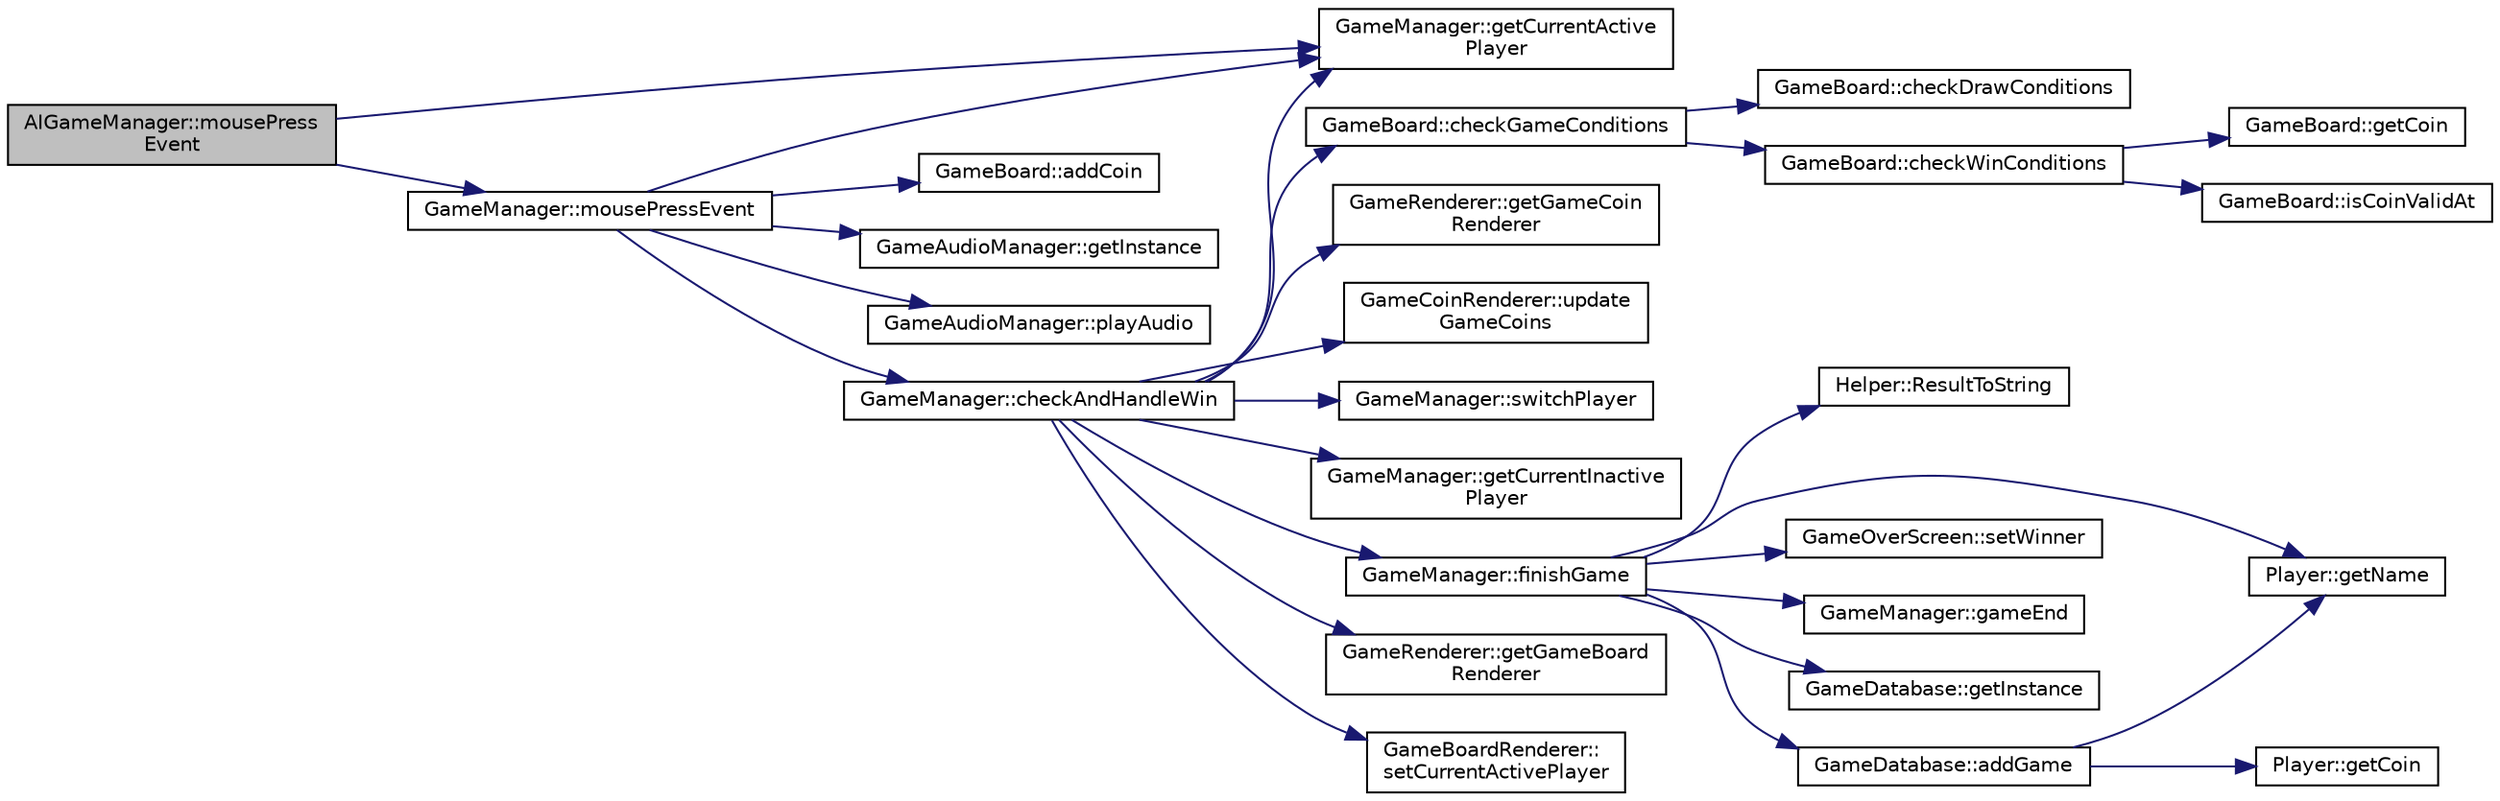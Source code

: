 digraph "AIGameManager::mousePressEvent"
{
  edge [fontname="Helvetica",fontsize="10",labelfontname="Helvetica",labelfontsize="10"];
  node [fontname="Helvetica",fontsize="10",shape=record];
  rankdir="LR";
  Node1 [label="AIGameManager::mousePress\lEvent",height=0.2,width=0.4,color="black", fillcolor="grey75", style="filled" fontcolor="black"];
  Node1 -> Node2 [color="midnightblue",fontsize="10",style="solid",fontname="Helvetica"];
  Node2 [label="GameManager::getCurrentActive\lPlayer",height=0.2,width=0.4,color="black", fillcolor="white", style="filled",URL="$class_game_manager.html#aef672bf56ae84eb10a65bf227e487717"];
  Node1 -> Node3 [color="midnightblue",fontsize="10",style="solid",fontname="Helvetica"];
  Node3 [label="GameManager::mousePressEvent",height=0.2,width=0.4,color="black", fillcolor="white", style="filled",URL="$class_game_manager.html#ac15bf5701604781f66047dc8c94f70a7",tooltip="drop coins and check finish game "];
  Node3 -> Node4 [color="midnightblue",fontsize="10",style="solid",fontname="Helvetica"];
  Node4 [label="GameBoard::addCoin",height=0.2,width=0.4,color="black", fillcolor="white", style="filled",URL="$class_game_board.html#a706ae720beb9de8147298676dc75283c",tooltip="add coin to the game board at the specific column "];
  Node3 -> Node2 [color="midnightblue",fontsize="10",style="solid",fontname="Helvetica"];
  Node3 -> Node5 [color="midnightblue",fontsize="10",style="solid",fontname="Helvetica"];
  Node5 [label="GameAudioManager::getInstance",height=0.2,width=0.4,color="black", fillcolor="white", style="filled",URL="$class_game_audio_manager.html#ac7c815f232bdf6fc59e9c79ea1379013"];
  Node3 -> Node6 [color="midnightblue",fontsize="10",style="solid",fontname="Helvetica"];
  Node6 [label="GameAudioManager::playAudio",height=0.2,width=0.4,color="black", fillcolor="white", style="filled",URL="$class_game_audio_manager.html#a92a40349d9d48bdd0f9f8599db854cba",tooltip="plays the audio file "];
  Node3 -> Node7 [color="midnightblue",fontsize="10",style="solid",fontname="Helvetica"];
  Node7 [label="GameManager::checkAndHandleWin",height=0.2,width=0.4,color="black", fillcolor="white", style="filled",URL="$class_game_manager.html#a4d65975808a9ddce05814b0708b11268"];
  Node7 -> Node8 [color="midnightblue",fontsize="10",style="solid",fontname="Helvetica"];
  Node8 [label="GameBoard::checkGameConditions",height=0.2,width=0.4,color="black", fillcolor="white", style="filled",URL="$class_game_board.html#a72290b30d47b27d1a929150cd9d16305",tooltip="check if the game is over "];
  Node8 -> Node9 [color="midnightblue",fontsize="10",style="solid",fontname="Helvetica"];
  Node9 [label="GameBoard::checkDrawConditions",height=0.2,width=0.4,color="black", fillcolor="white", style="filled",URL="$class_game_board.html#a9d39bb64647af701a265251624287807"];
  Node8 -> Node10 [color="midnightblue",fontsize="10",style="solid",fontname="Helvetica"];
  Node10 [label="GameBoard::checkWinConditions",height=0.2,width=0.4,color="black", fillcolor="white", style="filled",URL="$class_game_board.html#a2ac14f3ff1d653e086136792fe0933d6"];
  Node10 -> Node11 [color="midnightblue",fontsize="10",style="solid",fontname="Helvetica"];
  Node11 [label="GameBoard::getCoin",height=0.2,width=0.4,color="black", fillcolor="white", style="filled",URL="$class_game_board.html#a15b19b2ec1e4c63b47e113aba42d3ae3"];
  Node10 -> Node12 [color="midnightblue",fontsize="10",style="solid",fontname="Helvetica"];
  Node12 [label="GameBoard::isCoinValidAt",height=0.2,width=0.4,color="black", fillcolor="white", style="filled",URL="$class_game_board.html#ae43c300f4bc9df8a8d65231f96d335dd"];
  Node7 -> Node13 [color="midnightblue",fontsize="10",style="solid",fontname="Helvetica"];
  Node13 [label="GameRenderer::getGameCoin\lRenderer",height=0.2,width=0.4,color="black", fillcolor="white", style="filled",URL="$class_game_renderer.html#a5c90477c42380849ef0be29dbe548396"];
  Node7 -> Node14 [color="midnightblue",fontsize="10",style="solid",fontname="Helvetica"];
  Node14 [label="GameCoinRenderer::update\lGameCoins",height=0.2,width=0.4,color="black", fillcolor="white", style="filled",URL="$class_game_coin_renderer.html#a88ecbeec05a81381ee676463fe2aac53",tooltip="adds coins to the board "];
  Node7 -> Node2 [color="midnightblue",fontsize="10",style="solid",fontname="Helvetica"];
  Node7 -> Node15 [color="midnightblue",fontsize="10",style="solid",fontname="Helvetica"];
  Node15 [label="GameManager::switchPlayer",height=0.2,width=0.4,color="black", fillcolor="white", style="filled",URL="$class_game_manager.html#af49538ffbacf3ed465fe23191f0a7378"];
  Node7 -> Node16 [color="midnightblue",fontsize="10",style="solid",fontname="Helvetica"];
  Node16 [label="GameManager::getCurrentInactive\lPlayer",height=0.2,width=0.4,color="black", fillcolor="white", style="filled",URL="$class_game_manager.html#a875582122292a52ffcae786a46490f89"];
  Node7 -> Node17 [color="midnightblue",fontsize="10",style="solid",fontname="Helvetica"];
  Node17 [label="GameManager::finishGame",height=0.2,width=0.4,color="black", fillcolor="white", style="filled",URL="$class_game_manager.html#afc363c6765b4fdf990f75bd5978a9dbb"];
  Node17 -> Node18 [color="midnightblue",fontsize="10",style="solid",fontname="Helvetica"];
  Node18 [label="Helper::ResultToString",height=0.2,width=0.4,color="black", fillcolor="white", style="filled",URL="$class_helper.html#a665cf4e080d1e25199e5545df0cc253c"];
  Node17 -> Node19 [color="midnightblue",fontsize="10",style="solid",fontname="Helvetica"];
  Node19 [label="Player::getName",height=0.2,width=0.4,color="black", fillcolor="white", style="filled",URL="$class_player.html#ade0334ac0e87ac1c5e09ce78f2cafd83"];
  Node17 -> Node20 [color="midnightblue",fontsize="10",style="solid",fontname="Helvetica"];
  Node20 [label="GameOverScreen::setWinner",height=0.2,width=0.4,color="black", fillcolor="white", style="filled",URL="$class_game_over_screen.html#a9767d775fcb476810e1d3690e631aa62"];
  Node17 -> Node21 [color="midnightblue",fontsize="10",style="solid",fontname="Helvetica"];
  Node21 [label="GameManager::gameEnd",height=0.2,width=0.4,color="black", fillcolor="white", style="filled",URL="$class_game_manager.html#a55876082b15630acf8109b5f0a33e6bd"];
  Node17 -> Node22 [color="midnightblue",fontsize="10",style="solid",fontname="Helvetica"];
  Node22 [label="GameDatabase::getInstance",height=0.2,width=0.4,color="black", fillcolor="white", style="filled",URL="$class_game_database.html#a216477b314b74b86d42c943b359ac33a"];
  Node17 -> Node23 [color="midnightblue",fontsize="10",style="solid",fontname="Helvetica"];
  Node23 [label="GameDatabase::addGame",height=0.2,width=0.4,color="black", fillcolor="white", style="filled",URL="$class_game_database.html#aa2e298187a235ff09b53444b65ef806c",tooltip="Adds a game to the database. "];
  Node23 -> Node19 [color="midnightblue",fontsize="10",style="solid",fontname="Helvetica"];
  Node23 -> Node24 [color="midnightblue",fontsize="10",style="solid",fontname="Helvetica"];
  Node24 [label="Player::getCoin",height=0.2,width=0.4,color="black", fillcolor="white", style="filled",URL="$class_player.html#a60bab4053f47b075a4228b5237394711"];
  Node7 -> Node25 [color="midnightblue",fontsize="10",style="solid",fontname="Helvetica"];
  Node25 [label="GameRenderer::getGameBoard\lRenderer",height=0.2,width=0.4,color="black", fillcolor="white", style="filled",URL="$class_game_renderer.html#a929f075483f98a51f71051777d8e6f8f"];
  Node7 -> Node26 [color="midnightblue",fontsize="10",style="solid",fontname="Helvetica"];
  Node26 [label="GameBoardRenderer::\lsetCurrentActivePlayer",height=0.2,width=0.4,color="black", fillcolor="white", style="filled",URL="$class_game_board_renderer.html#a5678cf7626743de3844406465ca2bf6f"];
}
